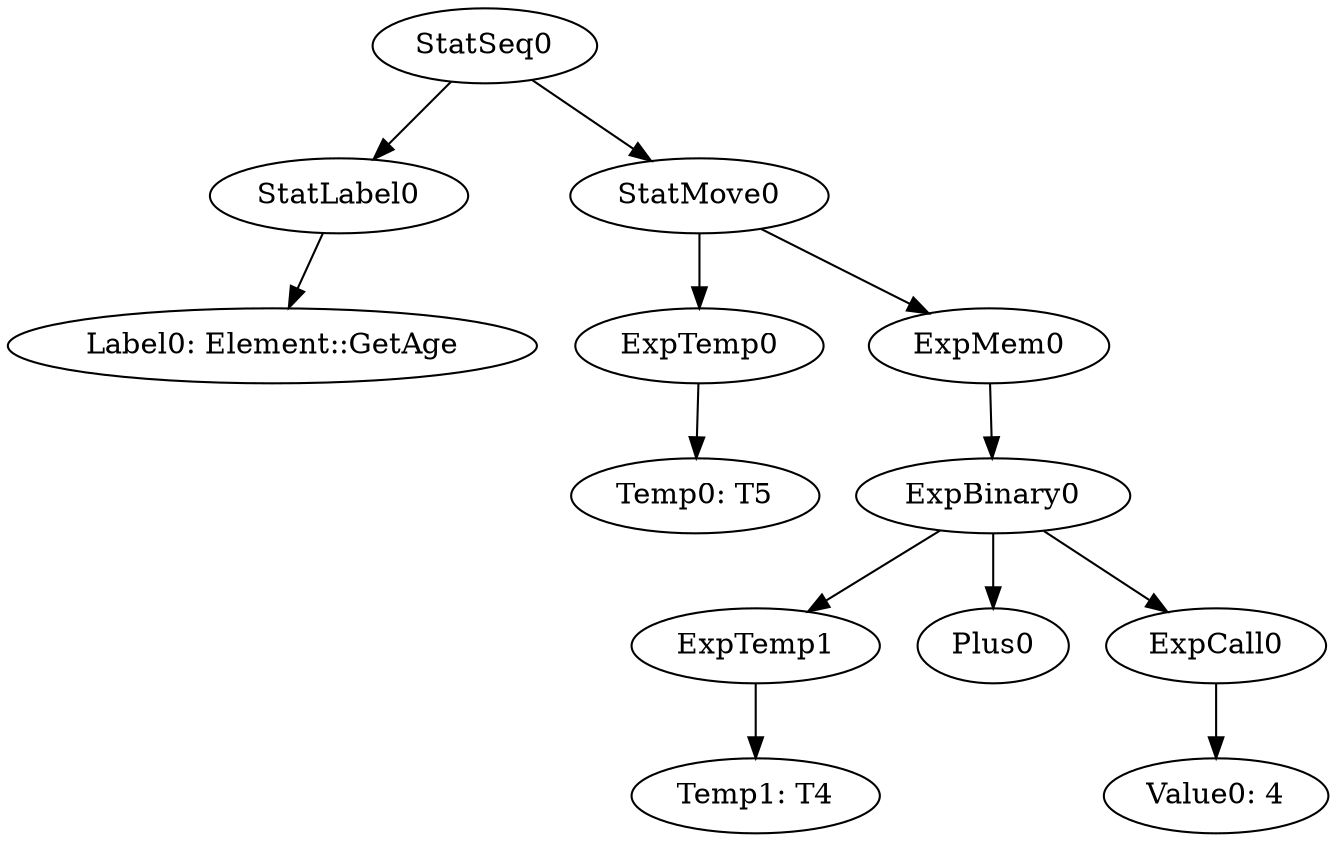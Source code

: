digraph {
	ordering = out;
	ExpMem0 -> ExpBinary0;
	ExpCall0 -> "Value0: 4";
	ExpTemp1 -> "Temp1: T4";
	StatLabel0 -> "Label0: Element::GetAge";
	StatSeq0 -> StatLabel0;
	StatSeq0 -> StatMove0;
	ExpTemp0 -> "Temp0: T5";
	ExpBinary0 -> ExpTemp1;
	ExpBinary0 -> Plus0;
	ExpBinary0 -> ExpCall0;
	StatMove0 -> ExpTemp0;
	StatMove0 -> ExpMem0;
}

